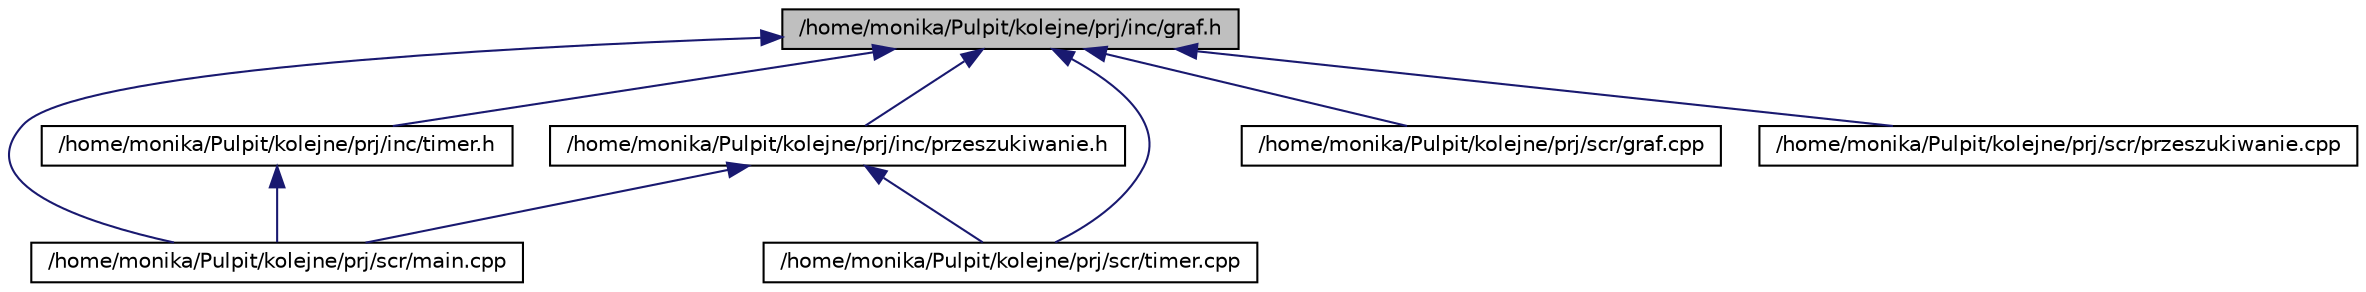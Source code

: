 digraph G
{
  edge [fontname="Helvetica",fontsize="10",labelfontname="Helvetica",labelfontsize="10"];
  node [fontname="Helvetica",fontsize="10",shape=record];
  Node1 [label="/home/monika/Pulpit/kolejne/prj/inc/graf.h",height=0.2,width=0.4,color="black", fillcolor="grey75", style="filled" fontcolor="black"];
  Node1 -> Node2 [dir="back",color="midnightblue",fontsize="10",style="solid",fontname="Helvetica"];
  Node2 [label="/home/monika/Pulpit/kolejne/prj/inc/przeszukiwanie.h",height=0.2,width=0.4,color="black", fillcolor="white", style="filled",URL="$przeszukiwanie_8h.html",tooltip="Definicja modułu odpowiedzialnego za implementacje przeszukiwania."];
  Node2 -> Node3 [dir="back",color="midnightblue",fontsize="10",style="solid",fontname="Helvetica"];
  Node3 [label="/home/monika/Pulpit/kolejne/prj/scr/main.cpp",height=0.2,width=0.4,color="black", fillcolor="white", style="filled",URL="$main_8cpp.html",tooltip="Plik ten zawiera glowna funkcje programu."];
  Node2 -> Node4 [dir="back",color="midnightblue",fontsize="10",style="solid",fontname="Helvetica"];
  Node4 [label="/home/monika/Pulpit/kolejne/prj/scr/timer.cpp",height=0.2,width=0.4,color="black", fillcolor="white", style="filled",URL="$timer_8cpp.html",tooltip="timer Zawiera fukcje programu liczaca czas przeszukiwania poszczegolnych pomiarow."];
  Node1 -> Node5 [dir="back",color="midnightblue",fontsize="10",style="solid",fontname="Helvetica"];
  Node5 [label="/home/monika/Pulpit/kolejne/prj/inc/timer.h",height=0.2,width=0.4,color="black", fillcolor="white", style="filled",URL="$timer_8h.html",tooltip="Plik naglowkowy timer."];
  Node5 -> Node3 [dir="back",color="midnightblue",fontsize="10",style="solid",fontname="Helvetica"];
  Node1 -> Node6 [dir="back",color="midnightblue",fontsize="10",style="solid",fontname="Helvetica"];
  Node6 [label="/home/monika/Pulpit/kolejne/prj/scr/graf.cpp",height=0.2,width=0.4,color="black", fillcolor="white", style="filled",URL="$graf_8cpp.html",tooltip="Definicje poszczegolnych funkcji dla klasy Graf."];
  Node1 -> Node3 [dir="back",color="midnightblue",fontsize="10",style="solid",fontname="Helvetica"];
  Node1 -> Node7 [dir="back",color="midnightblue",fontsize="10",style="solid",fontname="Helvetica"];
  Node7 [label="/home/monika/Pulpit/kolejne/prj/scr/przeszukiwanie.cpp",height=0.2,width=0.4,color="black", fillcolor="white", style="filled",URL="$przeszukiwanie_8cpp.html",tooltip="Szukajki Zawiera najważniejsze fukcje programu. Trzy przeszukiwania grafu - depth first..."];
  Node1 -> Node4 [dir="back",color="midnightblue",fontsize="10",style="solid",fontname="Helvetica"];
}
